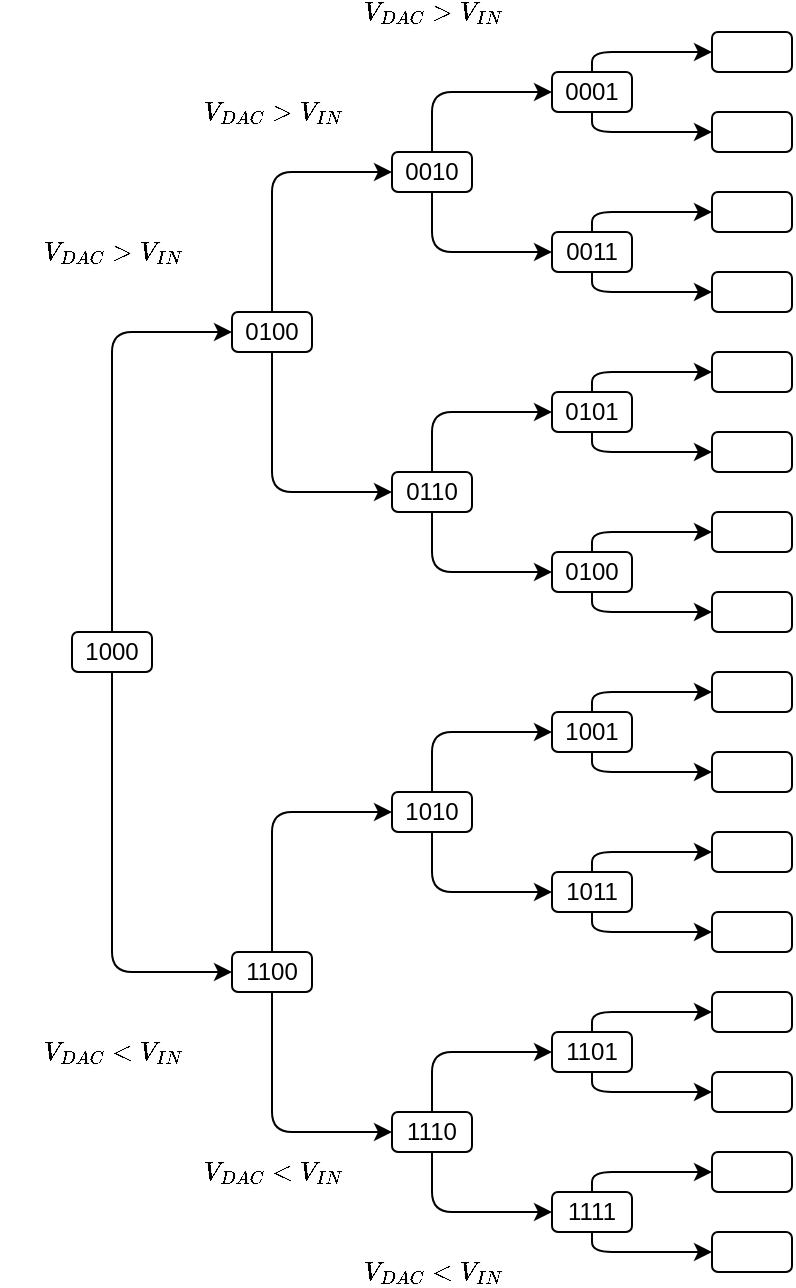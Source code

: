 <mxfile version="16.1.2" type="device"><diagram id="pspj7EE1GyfWZsHIArcU" name="Seite-1"><mxGraphModel dx="1408" dy="963" grid="1" gridSize="10" guides="1" tooltips="1" connect="1" arrows="1" fold="1" page="1" pageScale="1" pageWidth="827" pageHeight="1169" math="1" shadow="0"><root><mxCell id="0"/><mxCell id="1" parent="0"/><mxCell id="iygAPqorRNrKXM2NAJLw-18" style="orthogonalLoop=1;jettySize=auto;html=1;exitX=0.5;exitY=0;exitDx=0;exitDy=0;entryX=0;entryY=0.5;entryDx=0;entryDy=0;rounded=1;edgeStyle=orthogonalEdgeStyle;" edge="1" parent="1" source="iygAPqorRNrKXM2NAJLw-2" target="iygAPqorRNrKXM2NAJLw-5"><mxGeometry relative="1" as="geometry"/></mxCell><mxCell id="iygAPqorRNrKXM2NAJLw-33" value="$$V_{DAC} &amp;gt; V_{IN}$$" style="edgeLabel;html=1;align=center;verticalAlign=middle;resizable=0;points=[];labelBackgroundColor=none;" vertex="1" connectable="0" parent="iygAPqorRNrKXM2NAJLw-18"><mxGeometry x="-0.587" y="1" relative="1" as="geometry"><mxPoint x="1" y="-147" as="offset"/></mxGeometry></mxCell><mxCell id="iygAPqorRNrKXM2NAJLw-19" style="edgeStyle=orthogonalEdgeStyle;rounded=1;orthogonalLoop=1;jettySize=auto;html=1;exitX=0.5;exitY=1;exitDx=0;exitDy=0;entryX=0;entryY=0.5;entryDx=0;entryDy=0;" edge="1" parent="1" source="iygAPqorRNrKXM2NAJLw-2" target="iygAPqorRNrKXM2NAJLw-4"><mxGeometry relative="1" as="geometry"/></mxCell><mxCell id="iygAPqorRNrKXM2NAJLw-2" value="1000" style="rounded=1;whiteSpace=wrap;html=1;" vertex="1" parent="1"><mxGeometry x="80" y="470" width="40" height="20" as="geometry"/></mxCell><mxCell id="iygAPqorRNrKXM2NAJLw-32" style="edgeStyle=orthogonalEdgeStyle;rounded=1;orthogonalLoop=1;jettySize=auto;html=1;exitX=0.5;exitY=1;exitDx=0;exitDy=0;entryX=0;entryY=0.5;entryDx=0;entryDy=0;" edge="1" parent="1" source="iygAPqorRNrKXM2NAJLw-4" target="iygAPqorRNrKXM2NAJLw-7"><mxGeometry relative="1" as="geometry"/></mxCell><mxCell id="iygAPqorRNrKXM2NAJLw-45" style="edgeStyle=orthogonalEdgeStyle;rounded=1;orthogonalLoop=1;jettySize=auto;html=1;exitX=0.5;exitY=0;exitDx=0;exitDy=0;entryX=0;entryY=0.5;entryDx=0;entryDy=0;" edge="1" parent="1" source="iygAPqorRNrKXM2NAJLw-4" target="iygAPqorRNrKXM2NAJLw-6"><mxGeometry relative="1" as="geometry"/></mxCell><mxCell id="iygAPqorRNrKXM2NAJLw-4" value="1100" style="rounded=1;whiteSpace=wrap;html=1;" vertex="1" parent="1"><mxGeometry x="160" y="630" width="40" height="20" as="geometry"/></mxCell><mxCell id="iygAPqorRNrKXM2NAJLw-22" style="edgeStyle=orthogonalEdgeStyle;rounded=1;orthogonalLoop=1;jettySize=auto;html=1;exitX=0.5;exitY=1;exitDx=0;exitDy=0;entryX=0;entryY=0.5;entryDx=0;entryDy=0;" edge="1" parent="1" source="iygAPqorRNrKXM2NAJLw-5" target="iygAPqorRNrKXM2NAJLw-8"><mxGeometry relative="1" as="geometry"/></mxCell><mxCell id="iygAPqorRNrKXM2NAJLw-23" style="edgeStyle=orthogonalEdgeStyle;rounded=1;orthogonalLoop=1;jettySize=auto;html=1;exitX=0.5;exitY=0;exitDx=0;exitDy=0;entryX=0;entryY=0.5;entryDx=0;entryDy=0;" edge="1" parent="1" source="iygAPqorRNrKXM2NAJLw-5" target="iygAPqorRNrKXM2NAJLw-9"><mxGeometry relative="1" as="geometry"/></mxCell><mxCell id="iygAPqorRNrKXM2NAJLw-5" value="0100" style="rounded=1;whiteSpace=wrap;html=1;" vertex="1" parent="1"><mxGeometry x="160" y="310" width="40" height="20" as="geometry"/></mxCell><mxCell id="iygAPqorRNrKXM2NAJLw-28" style="edgeStyle=orthogonalEdgeStyle;rounded=1;orthogonalLoop=1;jettySize=auto;html=1;exitX=0.5;exitY=0;exitDx=0;exitDy=0;entryX=0;entryY=0.5;entryDx=0;entryDy=0;" edge="1" parent="1" source="iygAPqorRNrKXM2NAJLw-6" target="iygAPqorRNrKXM2NAJLw-11"><mxGeometry relative="1" as="geometry"/></mxCell><mxCell id="iygAPqorRNrKXM2NAJLw-29" style="edgeStyle=orthogonalEdgeStyle;rounded=1;orthogonalLoop=1;jettySize=auto;html=1;exitX=0.5;exitY=1;exitDx=0;exitDy=0;entryX=0;entryY=0.5;entryDx=0;entryDy=0;" edge="1" parent="1" source="iygAPqorRNrKXM2NAJLw-6" target="iygAPqorRNrKXM2NAJLw-10"><mxGeometry relative="1" as="geometry"/></mxCell><mxCell id="iygAPqorRNrKXM2NAJLw-6" value="1010" style="rounded=1;whiteSpace=wrap;html=1;" vertex="1" parent="1"><mxGeometry x="240" y="550" width="40" height="20" as="geometry"/></mxCell><mxCell id="iygAPqorRNrKXM2NAJLw-30" style="edgeStyle=orthogonalEdgeStyle;rounded=1;orthogonalLoop=1;jettySize=auto;html=1;exitX=0.5;exitY=0;exitDx=0;exitDy=0;entryX=0;entryY=0.5;entryDx=0;entryDy=0;" edge="1" parent="1" source="iygAPqorRNrKXM2NAJLw-7" target="iygAPqorRNrKXM2NAJLw-12"><mxGeometry relative="1" as="geometry"/></mxCell><mxCell id="iygAPqorRNrKXM2NAJLw-31" style="edgeStyle=orthogonalEdgeStyle;rounded=1;orthogonalLoop=1;jettySize=auto;html=1;exitX=0.5;exitY=1;exitDx=0;exitDy=0;entryX=0;entryY=0.5;entryDx=0;entryDy=0;" edge="1" parent="1" source="iygAPqorRNrKXM2NAJLw-7" target="iygAPqorRNrKXM2NAJLw-13"><mxGeometry relative="1" as="geometry"/></mxCell><mxCell id="iygAPqorRNrKXM2NAJLw-7" value="1110" style="rounded=1;whiteSpace=wrap;html=1;" vertex="1" parent="1"><mxGeometry x="240" y="710" width="40" height="20" as="geometry"/></mxCell><mxCell id="iygAPqorRNrKXM2NAJLw-26" style="edgeStyle=orthogonalEdgeStyle;rounded=1;orthogonalLoop=1;jettySize=auto;html=1;exitX=0.5;exitY=0;exitDx=0;exitDy=0;entryX=0;entryY=0.5;entryDx=0;entryDy=0;" edge="1" parent="1" source="iygAPqorRNrKXM2NAJLw-8" target="iygAPqorRNrKXM2NAJLw-16"><mxGeometry relative="1" as="geometry"/></mxCell><mxCell id="iygAPqorRNrKXM2NAJLw-27" style="edgeStyle=orthogonalEdgeStyle;rounded=1;orthogonalLoop=1;jettySize=auto;html=1;exitX=0.5;exitY=1;exitDx=0;exitDy=0;entryX=0;entryY=0.5;entryDx=0;entryDy=0;" edge="1" parent="1" source="iygAPqorRNrKXM2NAJLw-8" target="iygAPqorRNrKXM2NAJLw-17"><mxGeometry relative="1" as="geometry"/></mxCell><mxCell id="iygAPqorRNrKXM2NAJLw-8" value="0110" style="rounded=1;whiteSpace=wrap;html=1;" vertex="1" parent="1"><mxGeometry x="240" y="390" width="40" height="20" as="geometry"/></mxCell><mxCell id="iygAPqorRNrKXM2NAJLw-24" style="edgeStyle=orthogonalEdgeStyle;rounded=1;orthogonalLoop=1;jettySize=auto;html=1;exitX=0.5;exitY=0;exitDx=0;exitDy=0;entryX=0;entryY=0.5;entryDx=0;entryDy=0;" edge="1" parent="1" source="iygAPqorRNrKXM2NAJLw-9" target="iygAPqorRNrKXM2NAJLw-15"><mxGeometry relative="1" as="geometry"/></mxCell><mxCell id="iygAPqorRNrKXM2NAJLw-25" style="edgeStyle=orthogonalEdgeStyle;rounded=1;orthogonalLoop=1;jettySize=auto;html=1;exitX=0.5;exitY=1;exitDx=0;exitDy=0;entryX=0;entryY=0.5;entryDx=0;entryDy=0;" edge="1" parent="1" source="iygAPqorRNrKXM2NAJLw-9" target="iygAPqorRNrKXM2NAJLw-14"><mxGeometry relative="1" as="geometry"/></mxCell><mxCell id="iygAPqorRNrKXM2NAJLw-9" value="0010" style="rounded=1;whiteSpace=wrap;html=1;" vertex="1" parent="1"><mxGeometry x="240" y="230" width="40" height="20" as="geometry"/></mxCell><mxCell id="iygAPqorRNrKXM2NAJLw-68" style="edgeStyle=orthogonalEdgeStyle;rounded=1;orthogonalLoop=1;jettySize=auto;html=1;exitX=0.5;exitY=0;exitDx=0;exitDy=0;entryX=0;entryY=0.5;entryDx=0;entryDy=0;" edge="1" parent="1" source="iygAPqorRNrKXM2NAJLw-10" target="iygAPqorRNrKXM2NAJLw-48"><mxGeometry relative="1" as="geometry"><Array as="points"><mxPoint x="340" y="580"/></Array></mxGeometry></mxCell><mxCell id="iygAPqorRNrKXM2NAJLw-70" style="edgeStyle=orthogonalEdgeStyle;rounded=1;orthogonalLoop=1;jettySize=auto;html=1;exitX=0.5;exitY=1;exitDx=0;exitDy=0;entryX=0;entryY=0.5;entryDx=0;entryDy=0;" edge="1" parent="1" source="iygAPqorRNrKXM2NAJLw-10" target="iygAPqorRNrKXM2NAJLw-49"><mxGeometry relative="1" as="geometry"><Array as="points"><mxPoint x="340" y="620"/></Array></mxGeometry></mxCell><mxCell id="iygAPqorRNrKXM2NAJLw-10" value="1011" style="rounded=1;whiteSpace=wrap;html=1;" vertex="1" parent="1"><mxGeometry x="320" y="590" width="40" height="20" as="geometry"/></mxCell><mxCell id="iygAPqorRNrKXM2NAJLw-66" style="edgeStyle=orthogonalEdgeStyle;rounded=1;orthogonalLoop=1;jettySize=auto;html=1;exitX=0.5;exitY=0;exitDx=0;exitDy=0;entryX=0;entryY=0.5;entryDx=0;entryDy=0;" edge="1" parent="1" source="iygAPqorRNrKXM2NAJLw-11" target="iygAPqorRNrKXM2NAJLw-46"><mxGeometry relative="1" as="geometry"><Array as="points"><mxPoint x="340" y="500"/></Array></mxGeometry></mxCell><mxCell id="iygAPqorRNrKXM2NAJLw-67" style="edgeStyle=orthogonalEdgeStyle;rounded=1;orthogonalLoop=1;jettySize=auto;html=1;exitX=0.5;exitY=1;exitDx=0;exitDy=0;entryX=0;entryY=0.5;entryDx=0;entryDy=0;" edge="1" parent="1" source="iygAPqorRNrKXM2NAJLw-11" target="iygAPqorRNrKXM2NAJLw-47"><mxGeometry relative="1" as="geometry"><Array as="points"><mxPoint x="340" y="540"/></Array></mxGeometry></mxCell><mxCell id="iygAPqorRNrKXM2NAJLw-11" value="1001" style="rounded=1;whiteSpace=wrap;html=1;" vertex="1" parent="1"><mxGeometry x="320" y="510" width="40" height="20" as="geometry"/></mxCell><mxCell id="iygAPqorRNrKXM2NAJLw-71" style="edgeStyle=orthogonalEdgeStyle;rounded=1;orthogonalLoop=1;jettySize=auto;html=1;exitX=0.5;exitY=0;exitDx=0;exitDy=0;entryX=0;entryY=0.5;entryDx=0;entryDy=0;" edge="1" parent="1" source="iygAPqorRNrKXM2NAJLw-12" target="iygAPqorRNrKXM2NAJLw-50"><mxGeometry relative="1" as="geometry"><Array as="points"><mxPoint x="340" y="660"/></Array></mxGeometry></mxCell><mxCell id="iygAPqorRNrKXM2NAJLw-72" style="edgeStyle=orthogonalEdgeStyle;rounded=1;orthogonalLoop=1;jettySize=auto;html=1;exitX=0.5;exitY=1;exitDx=0;exitDy=0;entryX=0;entryY=0.5;entryDx=0;entryDy=0;" edge="1" parent="1" source="iygAPqorRNrKXM2NAJLw-12" target="iygAPqorRNrKXM2NAJLw-51"><mxGeometry relative="1" as="geometry"><Array as="points"><mxPoint x="340" y="700"/></Array></mxGeometry></mxCell><mxCell id="iygAPqorRNrKXM2NAJLw-12" value="1101" style="rounded=1;whiteSpace=wrap;html=1;" vertex="1" parent="1"><mxGeometry x="320" y="670" width="40" height="20" as="geometry"/></mxCell><mxCell id="iygAPqorRNrKXM2NAJLw-74" style="edgeStyle=orthogonalEdgeStyle;rounded=1;orthogonalLoop=1;jettySize=auto;html=1;exitX=0.5;exitY=0;exitDx=0;exitDy=0;entryX=0;entryY=0.5;entryDx=0;entryDy=0;" edge="1" parent="1" source="iygAPqorRNrKXM2NAJLw-13" target="iygAPqorRNrKXM2NAJLw-52"><mxGeometry relative="1" as="geometry"><Array as="points"><mxPoint x="340" y="740"/></Array></mxGeometry></mxCell><mxCell id="iygAPqorRNrKXM2NAJLw-75" style="edgeStyle=orthogonalEdgeStyle;rounded=1;orthogonalLoop=1;jettySize=auto;html=1;exitX=0.5;exitY=1;exitDx=0;exitDy=0;entryX=0;entryY=0.5;entryDx=0;entryDy=0;" edge="1" parent="1" source="iygAPqorRNrKXM2NAJLw-13" target="iygAPqorRNrKXM2NAJLw-53"><mxGeometry relative="1" as="geometry"><Array as="points"><mxPoint x="340" y="780"/></Array></mxGeometry></mxCell><mxCell id="iygAPqorRNrKXM2NAJLw-13" value="1111" style="rounded=1;whiteSpace=wrap;html=1;" vertex="1" parent="1"><mxGeometry x="320" y="750" width="40" height="20" as="geometry"/></mxCell><mxCell id="iygAPqorRNrKXM2NAJLw-60" style="edgeStyle=orthogonalEdgeStyle;rounded=1;orthogonalLoop=1;jettySize=auto;html=1;exitX=0.5;exitY=0;exitDx=0;exitDy=0;entryX=0;entryY=0.5;entryDx=0;entryDy=0;" edge="1" parent="1" source="iygAPqorRNrKXM2NAJLw-14" target="iygAPqorRNrKXM2NAJLw-54"><mxGeometry relative="1" as="geometry"><Array as="points"><mxPoint x="340" y="260"/></Array></mxGeometry></mxCell><mxCell id="iygAPqorRNrKXM2NAJLw-61" style="edgeStyle=orthogonalEdgeStyle;rounded=1;orthogonalLoop=1;jettySize=auto;html=1;exitX=0.5;exitY=1;exitDx=0;exitDy=0;entryX=0;entryY=0.5;entryDx=0;entryDy=0;" edge="1" parent="1" source="iygAPqorRNrKXM2NAJLw-14" target="iygAPqorRNrKXM2NAJLw-55"><mxGeometry relative="1" as="geometry"><Array as="points"><mxPoint x="340" y="300"/></Array></mxGeometry></mxCell><mxCell id="iygAPqorRNrKXM2NAJLw-14" value="0011" style="rounded=1;whiteSpace=wrap;html=1;" vertex="1" parent="1"><mxGeometry x="320" y="270" width="40" height="20" as="geometry"/></mxCell><mxCell id="iygAPqorRNrKXM2NAJLw-58" style="edgeStyle=orthogonalEdgeStyle;rounded=1;orthogonalLoop=1;jettySize=auto;html=1;exitX=0.5;exitY=0;exitDx=0;exitDy=0;entryX=0;entryY=0.5;entryDx=0;entryDy=0;" edge="1" parent="1" source="iygAPqorRNrKXM2NAJLw-15" target="iygAPqorRNrKXM2NAJLw-40"><mxGeometry relative="1" as="geometry"><Array as="points"><mxPoint x="340" y="180"/></Array></mxGeometry></mxCell><mxCell id="iygAPqorRNrKXM2NAJLw-59" style="edgeStyle=orthogonalEdgeStyle;rounded=1;orthogonalLoop=1;jettySize=auto;html=1;exitX=0.5;exitY=1;exitDx=0;exitDy=0;entryX=0;entryY=0.5;entryDx=0;entryDy=0;" edge="1" parent="1" source="iygAPqorRNrKXM2NAJLw-15" target="iygAPqorRNrKXM2NAJLw-41"><mxGeometry relative="1" as="geometry"><Array as="points"><mxPoint x="340" y="220"/></Array></mxGeometry></mxCell><mxCell id="iygAPqorRNrKXM2NAJLw-15" value="0001" style="rounded=1;whiteSpace=wrap;html=1;" vertex="1" parent="1"><mxGeometry x="320" y="190" width="40" height="20" as="geometry"/></mxCell><mxCell id="iygAPqorRNrKXM2NAJLw-62" style="edgeStyle=orthogonalEdgeStyle;rounded=1;orthogonalLoop=1;jettySize=auto;html=1;exitX=0.5;exitY=0;exitDx=0;exitDy=0;entryX=0;entryY=0.5;entryDx=0;entryDy=0;" edge="1" parent="1" source="iygAPqorRNrKXM2NAJLw-16" target="iygAPqorRNrKXM2NAJLw-56"><mxGeometry relative="1" as="geometry"><Array as="points"><mxPoint x="340" y="340"/></Array></mxGeometry></mxCell><mxCell id="iygAPqorRNrKXM2NAJLw-63" style="edgeStyle=orthogonalEdgeStyle;rounded=1;orthogonalLoop=1;jettySize=auto;html=1;exitX=0.5;exitY=1;exitDx=0;exitDy=0;entryX=0;entryY=0.5;entryDx=0;entryDy=0;" edge="1" parent="1" source="iygAPqorRNrKXM2NAJLw-16" target="iygAPqorRNrKXM2NAJLw-57"><mxGeometry relative="1" as="geometry"><Array as="points"><mxPoint x="340" y="380"/></Array></mxGeometry></mxCell><mxCell id="iygAPqorRNrKXM2NAJLw-16" value="0101" style="rounded=1;whiteSpace=wrap;html=1;" vertex="1" parent="1"><mxGeometry x="320" y="350" width="40" height="20" as="geometry"/></mxCell><mxCell id="iygAPqorRNrKXM2NAJLw-64" style="edgeStyle=orthogonalEdgeStyle;rounded=1;orthogonalLoop=1;jettySize=auto;html=1;exitX=0.5;exitY=0;exitDx=0;exitDy=0;entryX=0;entryY=0.5;entryDx=0;entryDy=0;" edge="1" parent="1" source="iygAPqorRNrKXM2NAJLw-17" target="iygAPqorRNrKXM2NAJLw-42"><mxGeometry relative="1" as="geometry"><Array as="points"><mxPoint x="340" y="420"/></Array></mxGeometry></mxCell><mxCell id="iygAPqorRNrKXM2NAJLw-65" style="edgeStyle=orthogonalEdgeStyle;rounded=1;orthogonalLoop=1;jettySize=auto;html=1;exitX=0.5;exitY=1;exitDx=0;exitDy=0;entryX=0;entryY=0.5;entryDx=0;entryDy=0;" edge="1" parent="1" source="iygAPqorRNrKXM2NAJLw-17" target="iygAPqorRNrKXM2NAJLw-43"><mxGeometry relative="1" as="geometry"><Array as="points"><mxPoint x="340" y="460"/></Array></mxGeometry></mxCell><mxCell id="iygAPqorRNrKXM2NAJLw-17" value="0100" style="rounded=1;whiteSpace=wrap;html=1;" vertex="1" parent="1"><mxGeometry x="320" y="430" width="40" height="20" as="geometry"/></mxCell><mxCell id="iygAPqorRNrKXM2NAJLw-34" value="$$V_{DAC} &amp;gt; V_{IN}$$" style="edgeLabel;html=1;align=center;verticalAlign=middle;resizable=0;points=[];labelBackgroundColor=none;" vertex="1" connectable="0" parent="1"><mxGeometry x="180" y="210.003" as="geometry"/></mxCell><mxCell id="iygAPqorRNrKXM2NAJLw-35" value="$$V_{DAC} &amp;gt; V_{IN}$$" style="edgeLabel;html=1;align=center;verticalAlign=middle;resizable=0;points=[];labelBackgroundColor=none;" vertex="1" connectable="0" parent="1"><mxGeometry x="260" y="160.003" as="geometry"/></mxCell><mxCell id="iygAPqorRNrKXM2NAJLw-36" value="$$V_{DAC} &amp;lt; V_{IN}$$" style="edgeLabel;html=1;align=center;verticalAlign=middle;resizable=0;points=[];labelBackgroundColor=none;" vertex="1" connectable="0" parent="1"><mxGeometry x="100" y="680.003" as="geometry"/></mxCell><mxCell id="iygAPqorRNrKXM2NAJLw-38" value="$$V_{DAC} &amp;lt; V_{IN}$$" style="edgeLabel;html=1;align=center;verticalAlign=middle;resizable=0;points=[];labelBackgroundColor=none;" vertex="1" connectable="0" parent="1"><mxGeometry x="180" y="740.003" as="geometry"/></mxCell><mxCell id="iygAPqorRNrKXM2NAJLw-39" value="$$V_{DAC} &amp;lt; V_{IN}$$" style="edgeLabel;html=1;align=center;verticalAlign=middle;resizable=0;points=[];labelBackgroundColor=none;" vertex="1" connectable="0" parent="1"><mxGeometry x="260" y="790.003" as="geometry"/></mxCell><mxCell id="iygAPqorRNrKXM2NAJLw-40" value="" style="rounded=1;whiteSpace=wrap;html=1;labelBackgroundColor=none;" vertex="1" parent="1"><mxGeometry x="400" y="170" width="40" height="20" as="geometry"/></mxCell><mxCell id="iygAPqorRNrKXM2NAJLw-41" value="" style="rounded=1;whiteSpace=wrap;html=1;labelBackgroundColor=none;" vertex="1" parent="1"><mxGeometry x="400" y="210" width="40" height="20" as="geometry"/></mxCell><mxCell id="iygAPqorRNrKXM2NAJLw-42" value="" style="rounded=1;whiteSpace=wrap;html=1;labelBackgroundColor=none;" vertex="1" parent="1"><mxGeometry x="400" y="410" width="40" height="20" as="geometry"/></mxCell><mxCell id="iygAPqorRNrKXM2NAJLw-43" value="" style="rounded=1;whiteSpace=wrap;html=1;labelBackgroundColor=none;" vertex="1" parent="1"><mxGeometry x="400" y="450" width="40" height="20" as="geometry"/></mxCell><mxCell id="iygAPqorRNrKXM2NAJLw-46" value="" style="rounded=1;whiteSpace=wrap;html=1;labelBackgroundColor=none;" vertex="1" parent="1"><mxGeometry x="400" y="490" width="40" height="20" as="geometry"/></mxCell><mxCell id="iygAPqorRNrKXM2NAJLw-47" value="" style="rounded=1;whiteSpace=wrap;html=1;labelBackgroundColor=none;" vertex="1" parent="1"><mxGeometry x="400" y="530" width="40" height="20" as="geometry"/></mxCell><mxCell id="iygAPqorRNrKXM2NAJLw-48" value="" style="rounded=1;whiteSpace=wrap;html=1;labelBackgroundColor=none;" vertex="1" parent="1"><mxGeometry x="400" y="570" width="40" height="20" as="geometry"/></mxCell><mxCell id="iygAPqorRNrKXM2NAJLw-49" value="" style="rounded=1;whiteSpace=wrap;html=1;labelBackgroundColor=none;" vertex="1" parent="1"><mxGeometry x="400" y="610" width="40" height="20" as="geometry"/></mxCell><mxCell id="iygAPqorRNrKXM2NAJLw-50" value="" style="rounded=1;whiteSpace=wrap;html=1;labelBackgroundColor=none;" vertex="1" parent="1"><mxGeometry x="400" y="650" width="40" height="20" as="geometry"/></mxCell><mxCell id="iygAPqorRNrKXM2NAJLw-51" value="" style="rounded=1;whiteSpace=wrap;html=1;labelBackgroundColor=none;" vertex="1" parent="1"><mxGeometry x="400" y="690" width="40" height="20" as="geometry"/></mxCell><mxCell id="iygAPqorRNrKXM2NAJLw-52" value="" style="rounded=1;whiteSpace=wrap;html=1;labelBackgroundColor=none;" vertex="1" parent="1"><mxGeometry x="400" y="730" width="40" height="20" as="geometry"/></mxCell><mxCell id="iygAPqorRNrKXM2NAJLw-53" value="" style="rounded=1;whiteSpace=wrap;html=1;labelBackgroundColor=none;" vertex="1" parent="1"><mxGeometry x="400" y="770" width="40" height="20" as="geometry"/></mxCell><mxCell id="iygAPqorRNrKXM2NAJLw-54" value="" style="rounded=1;whiteSpace=wrap;html=1;labelBackgroundColor=none;" vertex="1" parent="1"><mxGeometry x="400" y="250" width="40" height="20" as="geometry"/></mxCell><mxCell id="iygAPqorRNrKXM2NAJLw-55" value="" style="rounded=1;whiteSpace=wrap;html=1;labelBackgroundColor=none;" vertex="1" parent="1"><mxGeometry x="400" y="290" width="40" height="20" as="geometry"/></mxCell><mxCell id="iygAPqorRNrKXM2NAJLw-56" value="" style="rounded=1;whiteSpace=wrap;html=1;labelBackgroundColor=none;" vertex="1" parent="1"><mxGeometry x="400" y="330" width="40" height="20" as="geometry"/></mxCell><mxCell id="iygAPqorRNrKXM2NAJLw-57" value="" style="rounded=1;whiteSpace=wrap;html=1;labelBackgroundColor=none;" vertex="1" parent="1"><mxGeometry x="400" y="370" width="40" height="20" as="geometry"/></mxCell></root></mxGraphModel></diagram></mxfile>